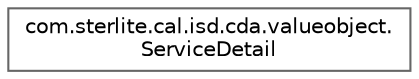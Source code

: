 digraph "Graphical Class Hierarchy"
{
 // LATEX_PDF_SIZE
  bgcolor="transparent";
  edge [fontname=Helvetica,fontsize=10,labelfontname=Helvetica,labelfontsize=10];
  node [fontname=Helvetica,fontsize=10,shape=box,height=0.2,width=0.4];
  rankdir="LR";
  Node0 [id="Node000000",label="com.sterlite.cal.isd.cda.valueobject.\lServiceDetail",height=0.2,width=0.4,color="grey40", fillcolor="white", style="filled",URL="$classcom_1_1sterlite_1_1cal_1_1isd_1_1cda_1_1valueobject_1_1_service_detail.html",tooltip=" "];
}
